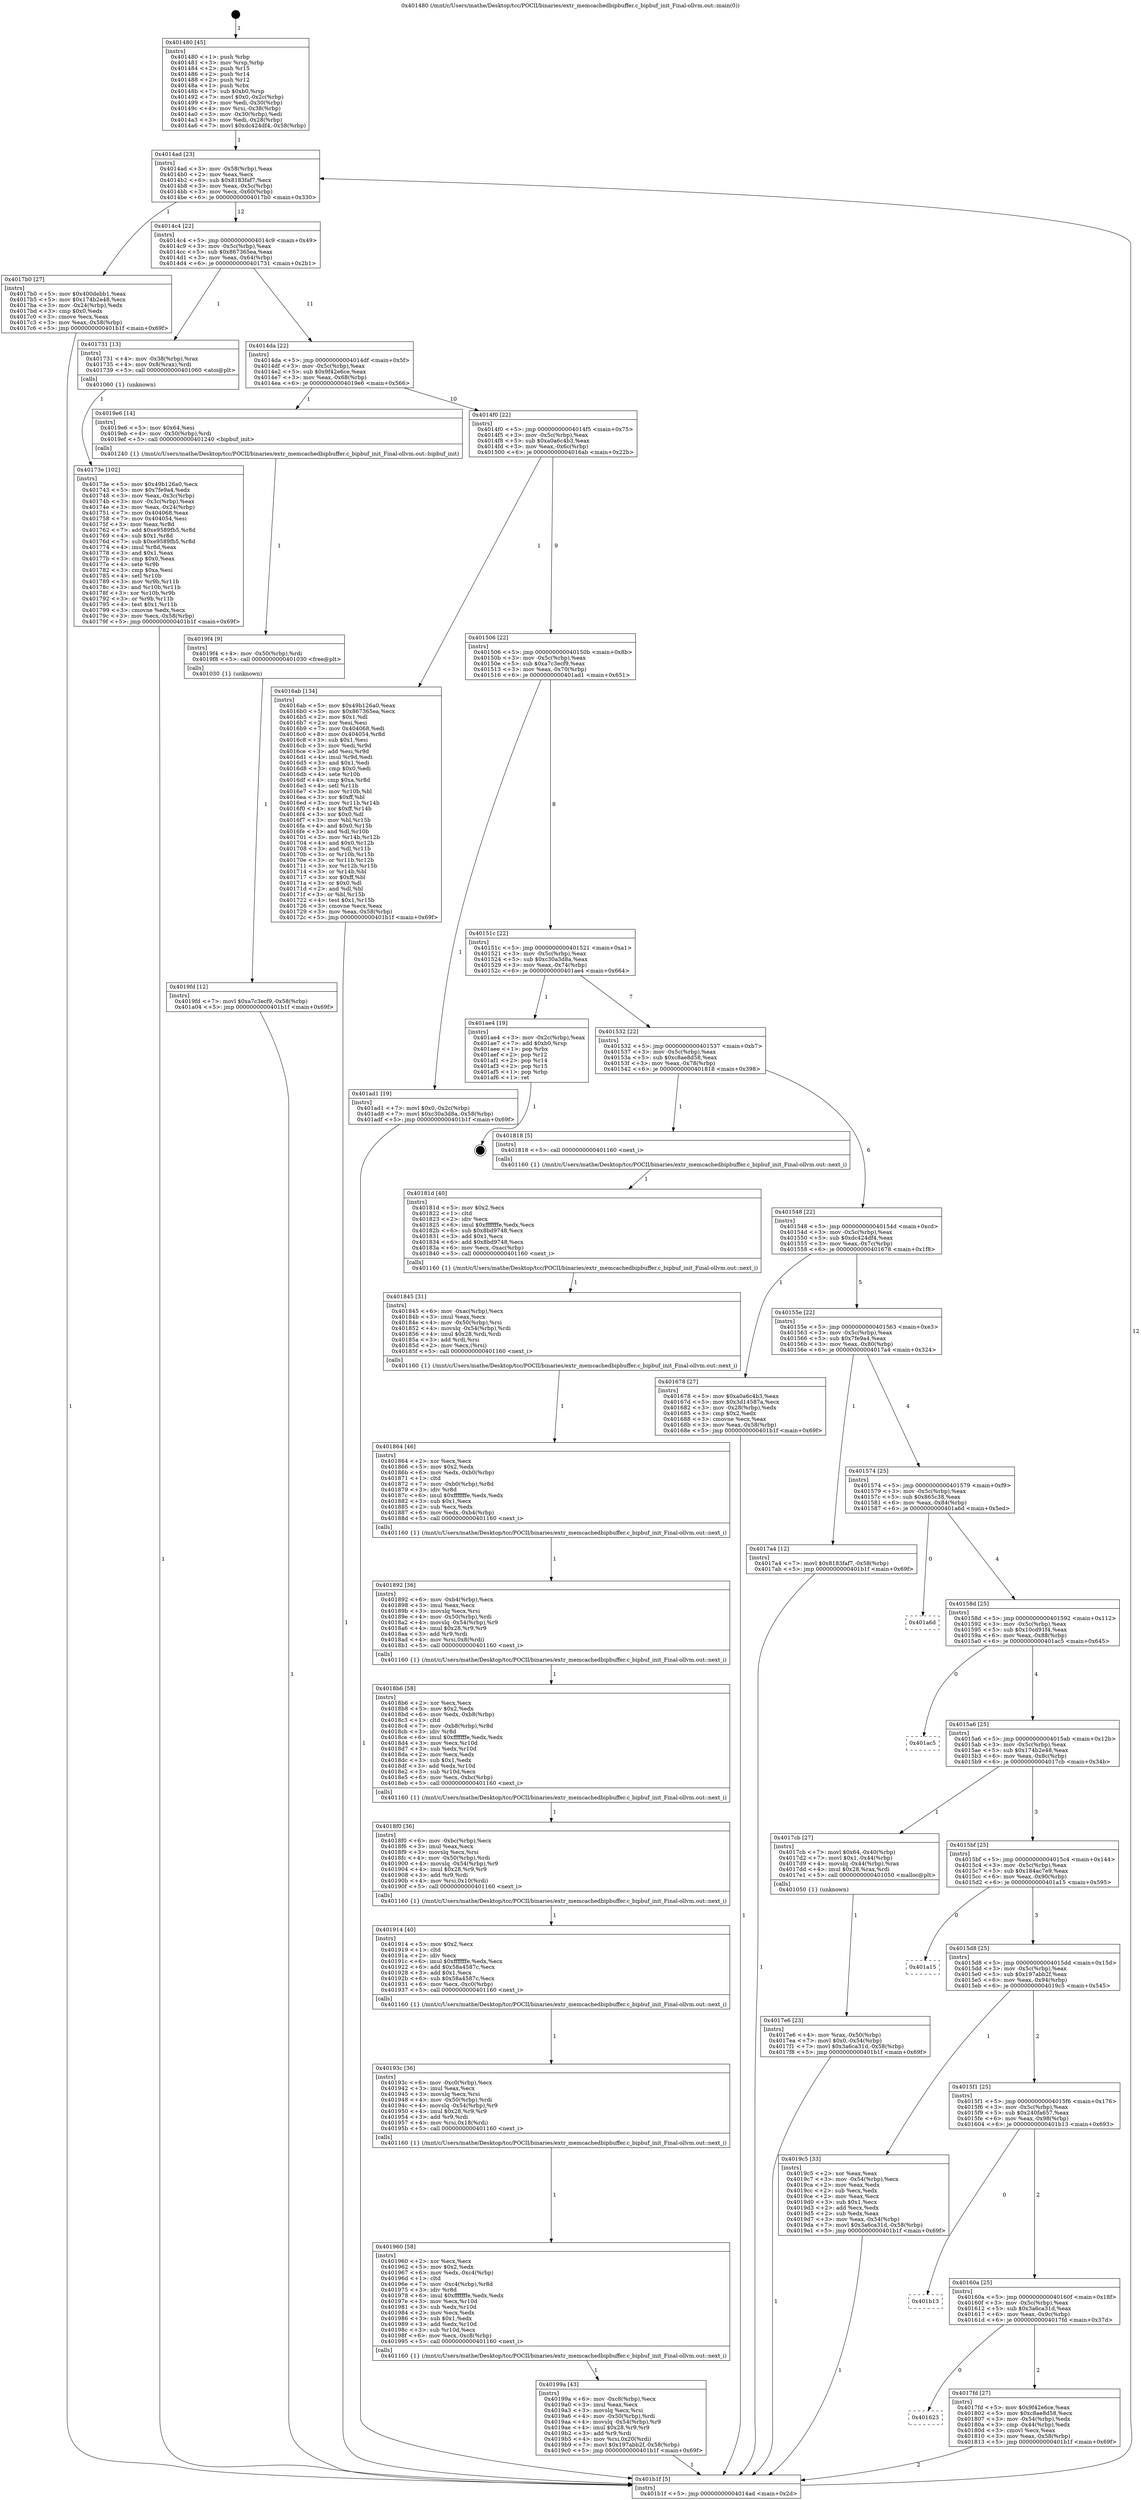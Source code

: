 digraph "0x401480" {
  label = "0x401480 (/mnt/c/Users/mathe/Desktop/tcc/POCII/binaries/extr_memcachedbipbuffer.c_bipbuf_init_Final-ollvm.out::main(0))"
  labelloc = "t"
  node[shape=record]

  Entry [label="",width=0.3,height=0.3,shape=circle,fillcolor=black,style=filled]
  "0x4014ad" [label="{
     0x4014ad [23]\l
     | [instrs]\l
     &nbsp;&nbsp;0x4014ad \<+3\>: mov -0x58(%rbp),%eax\l
     &nbsp;&nbsp;0x4014b0 \<+2\>: mov %eax,%ecx\l
     &nbsp;&nbsp;0x4014b2 \<+6\>: sub $0x8183faf7,%ecx\l
     &nbsp;&nbsp;0x4014b8 \<+3\>: mov %eax,-0x5c(%rbp)\l
     &nbsp;&nbsp;0x4014bb \<+3\>: mov %ecx,-0x60(%rbp)\l
     &nbsp;&nbsp;0x4014be \<+6\>: je 00000000004017b0 \<main+0x330\>\l
  }"]
  "0x4017b0" [label="{
     0x4017b0 [27]\l
     | [instrs]\l
     &nbsp;&nbsp;0x4017b0 \<+5\>: mov $0x400debb1,%eax\l
     &nbsp;&nbsp;0x4017b5 \<+5\>: mov $0x174b2e48,%ecx\l
     &nbsp;&nbsp;0x4017ba \<+3\>: mov -0x24(%rbp),%edx\l
     &nbsp;&nbsp;0x4017bd \<+3\>: cmp $0x0,%edx\l
     &nbsp;&nbsp;0x4017c0 \<+3\>: cmove %ecx,%eax\l
     &nbsp;&nbsp;0x4017c3 \<+3\>: mov %eax,-0x58(%rbp)\l
     &nbsp;&nbsp;0x4017c6 \<+5\>: jmp 0000000000401b1f \<main+0x69f\>\l
  }"]
  "0x4014c4" [label="{
     0x4014c4 [22]\l
     | [instrs]\l
     &nbsp;&nbsp;0x4014c4 \<+5\>: jmp 00000000004014c9 \<main+0x49\>\l
     &nbsp;&nbsp;0x4014c9 \<+3\>: mov -0x5c(%rbp),%eax\l
     &nbsp;&nbsp;0x4014cc \<+5\>: sub $0x867365ea,%eax\l
     &nbsp;&nbsp;0x4014d1 \<+3\>: mov %eax,-0x64(%rbp)\l
     &nbsp;&nbsp;0x4014d4 \<+6\>: je 0000000000401731 \<main+0x2b1\>\l
  }"]
  Exit [label="",width=0.3,height=0.3,shape=circle,fillcolor=black,style=filled,peripheries=2]
  "0x401731" [label="{
     0x401731 [13]\l
     | [instrs]\l
     &nbsp;&nbsp;0x401731 \<+4\>: mov -0x38(%rbp),%rax\l
     &nbsp;&nbsp;0x401735 \<+4\>: mov 0x8(%rax),%rdi\l
     &nbsp;&nbsp;0x401739 \<+5\>: call 0000000000401060 \<atoi@plt\>\l
     | [calls]\l
     &nbsp;&nbsp;0x401060 \{1\} (unknown)\l
  }"]
  "0x4014da" [label="{
     0x4014da [22]\l
     | [instrs]\l
     &nbsp;&nbsp;0x4014da \<+5\>: jmp 00000000004014df \<main+0x5f\>\l
     &nbsp;&nbsp;0x4014df \<+3\>: mov -0x5c(%rbp),%eax\l
     &nbsp;&nbsp;0x4014e2 \<+5\>: sub $0x9f42e6ce,%eax\l
     &nbsp;&nbsp;0x4014e7 \<+3\>: mov %eax,-0x68(%rbp)\l
     &nbsp;&nbsp;0x4014ea \<+6\>: je 00000000004019e6 \<main+0x566\>\l
  }"]
  "0x4019fd" [label="{
     0x4019fd [12]\l
     | [instrs]\l
     &nbsp;&nbsp;0x4019fd \<+7\>: movl $0xa7c3ecf9,-0x58(%rbp)\l
     &nbsp;&nbsp;0x401a04 \<+5\>: jmp 0000000000401b1f \<main+0x69f\>\l
  }"]
  "0x4019e6" [label="{
     0x4019e6 [14]\l
     | [instrs]\l
     &nbsp;&nbsp;0x4019e6 \<+5\>: mov $0x64,%esi\l
     &nbsp;&nbsp;0x4019eb \<+4\>: mov -0x50(%rbp),%rdi\l
     &nbsp;&nbsp;0x4019ef \<+5\>: call 0000000000401240 \<bipbuf_init\>\l
     | [calls]\l
     &nbsp;&nbsp;0x401240 \{1\} (/mnt/c/Users/mathe/Desktop/tcc/POCII/binaries/extr_memcachedbipbuffer.c_bipbuf_init_Final-ollvm.out::bipbuf_init)\l
  }"]
  "0x4014f0" [label="{
     0x4014f0 [22]\l
     | [instrs]\l
     &nbsp;&nbsp;0x4014f0 \<+5\>: jmp 00000000004014f5 \<main+0x75\>\l
     &nbsp;&nbsp;0x4014f5 \<+3\>: mov -0x5c(%rbp),%eax\l
     &nbsp;&nbsp;0x4014f8 \<+5\>: sub $0xa0a6c4b3,%eax\l
     &nbsp;&nbsp;0x4014fd \<+3\>: mov %eax,-0x6c(%rbp)\l
     &nbsp;&nbsp;0x401500 \<+6\>: je 00000000004016ab \<main+0x22b\>\l
  }"]
  "0x4019f4" [label="{
     0x4019f4 [9]\l
     | [instrs]\l
     &nbsp;&nbsp;0x4019f4 \<+4\>: mov -0x50(%rbp),%rdi\l
     &nbsp;&nbsp;0x4019f8 \<+5\>: call 0000000000401030 \<free@plt\>\l
     | [calls]\l
     &nbsp;&nbsp;0x401030 \{1\} (unknown)\l
  }"]
  "0x4016ab" [label="{
     0x4016ab [134]\l
     | [instrs]\l
     &nbsp;&nbsp;0x4016ab \<+5\>: mov $0x49b126a0,%eax\l
     &nbsp;&nbsp;0x4016b0 \<+5\>: mov $0x867365ea,%ecx\l
     &nbsp;&nbsp;0x4016b5 \<+2\>: mov $0x1,%dl\l
     &nbsp;&nbsp;0x4016b7 \<+2\>: xor %esi,%esi\l
     &nbsp;&nbsp;0x4016b9 \<+7\>: mov 0x404068,%edi\l
     &nbsp;&nbsp;0x4016c0 \<+8\>: mov 0x404054,%r8d\l
     &nbsp;&nbsp;0x4016c8 \<+3\>: sub $0x1,%esi\l
     &nbsp;&nbsp;0x4016cb \<+3\>: mov %edi,%r9d\l
     &nbsp;&nbsp;0x4016ce \<+3\>: add %esi,%r9d\l
     &nbsp;&nbsp;0x4016d1 \<+4\>: imul %r9d,%edi\l
     &nbsp;&nbsp;0x4016d5 \<+3\>: and $0x1,%edi\l
     &nbsp;&nbsp;0x4016d8 \<+3\>: cmp $0x0,%edi\l
     &nbsp;&nbsp;0x4016db \<+4\>: sete %r10b\l
     &nbsp;&nbsp;0x4016df \<+4\>: cmp $0xa,%r8d\l
     &nbsp;&nbsp;0x4016e3 \<+4\>: setl %r11b\l
     &nbsp;&nbsp;0x4016e7 \<+3\>: mov %r10b,%bl\l
     &nbsp;&nbsp;0x4016ea \<+3\>: xor $0xff,%bl\l
     &nbsp;&nbsp;0x4016ed \<+3\>: mov %r11b,%r14b\l
     &nbsp;&nbsp;0x4016f0 \<+4\>: xor $0xff,%r14b\l
     &nbsp;&nbsp;0x4016f4 \<+3\>: xor $0x0,%dl\l
     &nbsp;&nbsp;0x4016f7 \<+3\>: mov %bl,%r15b\l
     &nbsp;&nbsp;0x4016fa \<+4\>: and $0x0,%r15b\l
     &nbsp;&nbsp;0x4016fe \<+3\>: and %dl,%r10b\l
     &nbsp;&nbsp;0x401701 \<+3\>: mov %r14b,%r12b\l
     &nbsp;&nbsp;0x401704 \<+4\>: and $0x0,%r12b\l
     &nbsp;&nbsp;0x401708 \<+3\>: and %dl,%r11b\l
     &nbsp;&nbsp;0x40170b \<+3\>: or %r10b,%r15b\l
     &nbsp;&nbsp;0x40170e \<+3\>: or %r11b,%r12b\l
     &nbsp;&nbsp;0x401711 \<+3\>: xor %r12b,%r15b\l
     &nbsp;&nbsp;0x401714 \<+3\>: or %r14b,%bl\l
     &nbsp;&nbsp;0x401717 \<+3\>: xor $0xff,%bl\l
     &nbsp;&nbsp;0x40171a \<+3\>: or $0x0,%dl\l
     &nbsp;&nbsp;0x40171d \<+2\>: and %dl,%bl\l
     &nbsp;&nbsp;0x40171f \<+3\>: or %bl,%r15b\l
     &nbsp;&nbsp;0x401722 \<+4\>: test $0x1,%r15b\l
     &nbsp;&nbsp;0x401726 \<+3\>: cmovne %ecx,%eax\l
     &nbsp;&nbsp;0x401729 \<+3\>: mov %eax,-0x58(%rbp)\l
     &nbsp;&nbsp;0x40172c \<+5\>: jmp 0000000000401b1f \<main+0x69f\>\l
  }"]
  "0x401506" [label="{
     0x401506 [22]\l
     | [instrs]\l
     &nbsp;&nbsp;0x401506 \<+5\>: jmp 000000000040150b \<main+0x8b\>\l
     &nbsp;&nbsp;0x40150b \<+3\>: mov -0x5c(%rbp),%eax\l
     &nbsp;&nbsp;0x40150e \<+5\>: sub $0xa7c3ecf9,%eax\l
     &nbsp;&nbsp;0x401513 \<+3\>: mov %eax,-0x70(%rbp)\l
     &nbsp;&nbsp;0x401516 \<+6\>: je 0000000000401ad1 \<main+0x651\>\l
  }"]
  "0x40199a" [label="{
     0x40199a [43]\l
     | [instrs]\l
     &nbsp;&nbsp;0x40199a \<+6\>: mov -0xc8(%rbp),%ecx\l
     &nbsp;&nbsp;0x4019a0 \<+3\>: imul %eax,%ecx\l
     &nbsp;&nbsp;0x4019a3 \<+3\>: movslq %ecx,%rsi\l
     &nbsp;&nbsp;0x4019a6 \<+4\>: mov -0x50(%rbp),%rdi\l
     &nbsp;&nbsp;0x4019aa \<+4\>: movslq -0x54(%rbp),%r9\l
     &nbsp;&nbsp;0x4019ae \<+4\>: imul $0x28,%r9,%r9\l
     &nbsp;&nbsp;0x4019b2 \<+3\>: add %r9,%rdi\l
     &nbsp;&nbsp;0x4019b5 \<+4\>: mov %rsi,0x20(%rdi)\l
     &nbsp;&nbsp;0x4019b9 \<+7\>: movl $0x197abb2f,-0x58(%rbp)\l
     &nbsp;&nbsp;0x4019c0 \<+5\>: jmp 0000000000401b1f \<main+0x69f\>\l
  }"]
  "0x401ad1" [label="{
     0x401ad1 [19]\l
     | [instrs]\l
     &nbsp;&nbsp;0x401ad1 \<+7\>: movl $0x0,-0x2c(%rbp)\l
     &nbsp;&nbsp;0x401ad8 \<+7\>: movl $0xc30a3d8a,-0x58(%rbp)\l
     &nbsp;&nbsp;0x401adf \<+5\>: jmp 0000000000401b1f \<main+0x69f\>\l
  }"]
  "0x40151c" [label="{
     0x40151c [22]\l
     | [instrs]\l
     &nbsp;&nbsp;0x40151c \<+5\>: jmp 0000000000401521 \<main+0xa1\>\l
     &nbsp;&nbsp;0x401521 \<+3\>: mov -0x5c(%rbp),%eax\l
     &nbsp;&nbsp;0x401524 \<+5\>: sub $0xc30a3d8a,%eax\l
     &nbsp;&nbsp;0x401529 \<+3\>: mov %eax,-0x74(%rbp)\l
     &nbsp;&nbsp;0x40152c \<+6\>: je 0000000000401ae4 \<main+0x664\>\l
  }"]
  "0x401960" [label="{
     0x401960 [58]\l
     | [instrs]\l
     &nbsp;&nbsp;0x401960 \<+2\>: xor %ecx,%ecx\l
     &nbsp;&nbsp;0x401962 \<+5\>: mov $0x2,%edx\l
     &nbsp;&nbsp;0x401967 \<+6\>: mov %edx,-0xc4(%rbp)\l
     &nbsp;&nbsp;0x40196d \<+1\>: cltd\l
     &nbsp;&nbsp;0x40196e \<+7\>: mov -0xc4(%rbp),%r8d\l
     &nbsp;&nbsp;0x401975 \<+3\>: idiv %r8d\l
     &nbsp;&nbsp;0x401978 \<+6\>: imul $0xfffffffe,%edx,%edx\l
     &nbsp;&nbsp;0x40197e \<+3\>: mov %ecx,%r10d\l
     &nbsp;&nbsp;0x401981 \<+3\>: sub %edx,%r10d\l
     &nbsp;&nbsp;0x401984 \<+2\>: mov %ecx,%edx\l
     &nbsp;&nbsp;0x401986 \<+3\>: sub $0x1,%edx\l
     &nbsp;&nbsp;0x401989 \<+3\>: add %edx,%r10d\l
     &nbsp;&nbsp;0x40198c \<+3\>: sub %r10d,%ecx\l
     &nbsp;&nbsp;0x40198f \<+6\>: mov %ecx,-0xc8(%rbp)\l
     &nbsp;&nbsp;0x401995 \<+5\>: call 0000000000401160 \<next_i\>\l
     | [calls]\l
     &nbsp;&nbsp;0x401160 \{1\} (/mnt/c/Users/mathe/Desktop/tcc/POCII/binaries/extr_memcachedbipbuffer.c_bipbuf_init_Final-ollvm.out::next_i)\l
  }"]
  "0x401ae4" [label="{
     0x401ae4 [19]\l
     | [instrs]\l
     &nbsp;&nbsp;0x401ae4 \<+3\>: mov -0x2c(%rbp),%eax\l
     &nbsp;&nbsp;0x401ae7 \<+7\>: add $0xb0,%rsp\l
     &nbsp;&nbsp;0x401aee \<+1\>: pop %rbx\l
     &nbsp;&nbsp;0x401aef \<+2\>: pop %r12\l
     &nbsp;&nbsp;0x401af1 \<+2\>: pop %r14\l
     &nbsp;&nbsp;0x401af3 \<+2\>: pop %r15\l
     &nbsp;&nbsp;0x401af5 \<+1\>: pop %rbp\l
     &nbsp;&nbsp;0x401af6 \<+1\>: ret\l
  }"]
  "0x401532" [label="{
     0x401532 [22]\l
     | [instrs]\l
     &nbsp;&nbsp;0x401532 \<+5\>: jmp 0000000000401537 \<main+0xb7\>\l
     &nbsp;&nbsp;0x401537 \<+3\>: mov -0x5c(%rbp),%eax\l
     &nbsp;&nbsp;0x40153a \<+5\>: sub $0xc8ae8d58,%eax\l
     &nbsp;&nbsp;0x40153f \<+3\>: mov %eax,-0x78(%rbp)\l
     &nbsp;&nbsp;0x401542 \<+6\>: je 0000000000401818 \<main+0x398\>\l
  }"]
  "0x40193c" [label="{
     0x40193c [36]\l
     | [instrs]\l
     &nbsp;&nbsp;0x40193c \<+6\>: mov -0xc0(%rbp),%ecx\l
     &nbsp;&nbsp;0x401942 \<+3\>: imul %eax,%ecx\l
     &nbsp;&nbsp;0x401945 \<+3\>: movslq %ecx,%rsi\l
     &nbsp;&nbsp;0x401948 \<+4\>: mov -0x50(%rbp),%rdi\l
     &nbsp;&nbsp;0x40194c \<+4\>: movslq -0x54(%rbp),%r9\l
     &nbsp;&nbsp;0x401950 \<+4\>: imul $0x28,%r9,%r9\l
     &nbsp;&nbsp;0x401954 \<+3\>: add %r9,%rdi\l
     &nbsp;&nbsp;0x401957 \<+4\>: mov %rsi,0x18(%rdi)\l
     &nbsp;&nbsp;0x40195b \<+5\>: call 0000000000401160 \<next_i\>\l
     | [calls]\l
     &nbsp;&nbsp;0x401160 \{1\} (/mnt/c/Users/mathe/Desktop/tcc/POCII/binaries/extr_memcachedbipbuffer.c_bipbuf_init_Final-ollvm.out::next_i)\l
  }"]
  "0x401818" [label="{
     0x401818 [5]\l
     | [instrs]\l
     &nbsp;&nbsp;0x401818 \<+5\>: call 0000000000401160 \<next_i\>\l
     | [calls]\l
     &nbsp;&nbsp;0x401160 \{1\} (/mnt/c/Users/mathe/Desktop/tcc/POCII/binaries/extr_memcachedbipbuffer.c_bipbuf_init_Final-ollvm.out::next_i)\l
  }"]
  "0x401548" [label="{
     0x401548 [22]\l
     | [instrs]\l
     &nbsp;&nbsp;0x401548 \<+5\>: jmp 000000000040154d \<main+0xcd\>\l
     &nbsp;&nbsp;0x40154d \<+3\>: mov -0x5c(%rbp),%eax\l
     &nbsp;&nbsp;0x401550 \<+5\>: sub $0xdc424df4,%eax\l
     &nbsp;&nbsp;0x401555 \<+3\>: mov %eax,-0x7c(%rbp)\l
     &nbsp;&nbsp;0x401558 \<+6\>: je 0000000000401678 \<main+0x1f8\>\l
  }"]
  "0x401914" [label="{
     0x401914 [40]\l
     | [instrs]\l
     &nbsp;&nbsp;0x401914 \<+5\>: mov $0x2,%ecx\l
     &nbsp;&nbsp;0x401919 \<+1\>: cltd\l
     &nbsp;&nbsp;0x40191a \<+2\>: idiv %ecx\l
     &nbsp;&nbsp;0x40191c \<+6\>: imul $0xfffffffe,%edx,%ecx\l
     &nbsp;&nbsp;0x401922 \<+6\>: add $0x58a4587c,%ecx\l
     &nbsp;&nbsp;0x401928 \<+3\>: add $0x1,%ecx\l
     &nbsp;&nbsp;0x40192b \<+6\>: sub $0x58a4587c,%ecx\l
     &nbsp;&nbsp;0x401931 \<+6\>: mov %ecx,-0xc0(%rbp)\l
     &nbsp;&nbsp;0x401937 \<+5\>: call 0000000000401160 \<next_i\>\l
     | [calls]\l
     &nbsp;&nbsp;0x401160 \{1\} (/mnt/c/Users/mathe/Desktop/tcc/POCII/binaries/extr_memcachedbipbuffer.c_bipbuf_init_Final-ollvm.out::next_i)\l
  }"]
  "0x401678" [label="{
     0x401678 [27]\l
     | [instrs]\l
     &nbsp;&nbsp;0x401678 \<+5\>: mov $0xa0a6c4b3,%eax\l
     &nbsp;&nbsp;0x40167d \<+5\>: mov $0x3d14587a,%ecx\l
     &nbsp;&nbsp;0x401682 \<+3\>: mov -0x28(%rbp),%edx\l
     &nbsp;&nbsp;0x401685 \<+3\>: cmp $0x2,%edx\l
     &nbsp;&nbsp;0x401688 \<+3\>: cmovne %ecx,%eax\l
     &nbsp;&nbsp;0x40168b \<+3\>: mov %eax,-0x58(%rbp)\l
     &nbsp;&nbsp;0x40168e \<+5\>: jmp 0000000000401b1f \<main+0x69f\>\l
  }"]
  "0x40155e" [label="{
     0x40155e [22]\l
     | [instrs]\l
     &nbsp;&nbsp;0x40155e \<+5\>: jmp 0000000000401563 \<main+0xe3\>\l
     &nbsp;&nbsp;0x401563 \<+3\>: mov -0x5c(%rbp),%eax\l
     &nbsp;&nbsp;0x401566 \<+5\>: sub $0x7fe9a4,%eax\l
     &nbsp;&nbsp;0x40156b \<+3\>: mov %eax,-0x80(%rbp)\l
     &nbsp;&nbsp;0x40156e \<+6\>: je 00000000004017a4 \<main+0x324\>\l
  }"]
  "0x401b1f" [label="{
     0x401b1f [5]\l
     | [instrs]\l
     &nbsp;&nbsp;0x401b1f \<+5\>: jmp 00000000004014ad \<main+0x2d\>\l
  }"]
  "0x401480" [label="{
     0x401480 [45]\l
     | [instrs]\l
     &nbsp;&nbsp;0x401480 \<+1\>: push %rbp\l
     &nbsp;&nbsp;0x401481 \<+3\>: mov %rsp,%rbp\l
     &nbsp;&nbsp;0x401484 \<+2\>: push %r15\l
     &nbsp;&nbsp;0x401486 \<+2\>: push %r14\l
     &nbsp;&nbsp;0x401488 \<+2\>: push %r12\l
     &nbsp;&nbsp;0x40148a \<+1\>: push %rbx\l
     &nbsp;&nbsp;0x40148b \<+7\>: sub $0xb0,%rsp\l
     &nbsp;&nbsp;0x401492 \<+7\>: movl $0x0,-0x2c(%rbp)\l
     &nbsp;&nbsp;0x401499 \<+3\>: mov %edi,-0x30(%rbp)\l
     &nbsp;&nbsp;0x40149c \<+4\>: mov %rsi,-0x38(%rbp)\l
     &nbsp;&nbsp;0x4014a0 \<+3\>: mov -0x30(%rbp),%edi\l
     &nbsp;&nbsp;0x4014a3 \<+3\>: mov %edi,-0x28(%rbp)\l
     &nbsp;&nbsp;0x4014a6 \<+7\>: movl $0xdc424df4,-0x58(%rbp)\l
  }"]
  "0x40173e" [label="{
     0x40173e [102]\l
     | [instrs]\l
     &nbsp;&nbsp;0x40173e \<+5\>: mov $0x49b126a0,%ecx\l
     &nbsp;&nbsp;0x401743 \<+5\>: mov $0x7fe9a4,%edx\l
     &nbsp;&nbsp;0x401748 \<+3\>: mov %eax,-0x3c(%rbp)\l
     &nbsp;&nbsp;0x40174b \<+3\>: mov -0x3c(%rbp),%eax\l
     &nbsp;&nbsp;0x40174e \<+3\>: mov %eax,-0x24(%rbp)\l
     &nbsp;&nbsp;0x401751 \<+7\>: mov 0x404068,%eax\l
     &nbsp;&nbsp;0x401758 \<+7\>: mov 0x404054,%esi\l
     &nbsp;&nbsp;0x40175f \<+3\>: mov %eax,%r8d\l
     &nbsp;&nbsp;0x401762 \<+7\>: add $0xe9589fb5,%r8d\l
     &nbsp;&nbsp;0x401769 \<+4\>: sub $0x1,%r8d\l
     &nbsp;&nbsp;0x40176d \<+7\>: sub $0xe9589fb5,%r8d\l
     &nbsp;&nbsp;0x401774 \<+4\>: imul %r8d,%eax\l
     &nbsp;&nbsp;0x401778 \<+3\>: and $0x1,%eax\l
     &nbsp;&nbsp;0x40177b \<+3\>: cmp $0x0,%eax\l
     &nbsp;&nbsp;0x40177e \<+4\>: sete %r9b\l
     &nbsp;&nbsp;0x401782 \<+3\>: cmp $0xa,%esi\l
     &nbsp;&nbsp;0x401785 \<+4\>: setl %r10b\l
     &nbsp;&nbsp;0x401789 \<+3\>: mov %r9b,%r11b\l
     &nbsp;&nbsp;0x40178c \<+3\>: and %r10b,%r11b\l
     &nbsp;&nbsp;0x40178f \<+3\>: xor %r10b,%r9b\l
     &nbsp;&nbsp;0x401792 \<+3\>: or %r9b,%r11b\l
     &nbsp;&nbsp;0x401795 \<+4\>: test $0x1,%r11b\l
     &nbsp;&nbsp;0x401799 \<+3\>: cmovne %edx,%ecx\l
     &nbsp;&nbsp;0x40179c \<+3\>: mov %ecx,-0x58(%rbp)\l
     &nbsp;&nbsp;0x40179f \<+5\>: jmp 0000000000401b1f \<main+0x69f\>\l
  }"]
  "0x4018f0" [label="{
     0x4018f0 [36]\l
     | [instrs]\l
     &nbsp;&nbsp;0x4018f0 \<+6\>: mov -0xbc(%rbp),%ecx\l
     &nbsp;&nbsp;0x4018f6 \<+3\>: imul %eax,%ecx\l
     &nbsp;&nbsp;0x4018f9 \<+3\>: movslq %ecx,%rsi\l
     &nbsp;&nbsp;0x4018fc \<+4\>: mov -0x50(%rbp),%rdi\l
     &nbsp;&nbsp;0x401900 \<+4\>: movslq -0x54(%rbp),%r9\l
     &nbsp;&nbsp;0x401904 \<+4\>: imul $0x28,%r9,%r9\l
     &nbsp;&nbsp;0x401908 \<+3\>: add %r9,%rdi\l
     &nbsp;&nbsp;0x40190b \<+4\>: mov %rsi,0x10(%rdi)\l
     &nbsp;&nbsp;0x40190f \<+5\>: call 0000000000401160 \<next_i\>\l
     | [calls]\l
     &nbsp;&nbsp;0x401160 \{1\} (/mnt/c/Users/mathe/Desktop/tcc/POCII/binaries/extr_memcachedbipbuffer.c_bipbuf_init_Final-ollvm.out::next_i)\l
  }"]
  "0x4017a4" [label="{
     0x4017a4 [12]\l
     | [instrs]\l
     &nbsp;&nbsp;0x4017a4 \<+7\>: movl $0x8183faf7,-0x58(%rbp)\l
     &nbsp;&nbsp;0x4017ab \<+5\>: jmp 0000000000401b1f \<main+0x69f\>\l
  }"]
  "0x401574" [label="{
     0x401574 [25]\l
     | [instrs]\l
     &nbsp;&nbsp;0x401574 \<+5\>: jmp 0000000000401579 \<main+0xf9\>\l
     &nbsp;&nbsp;0x401579 \<+3\>: mov -0x5c(%rbp),%eax\l
     &nbsp;&nbsp;0x40157c \<+5\>: sub $0x865c38,%eax\l
     &nbsp;&nbsp;0x401581 \<+6\>: mov %eax,-0x84(%rbp)\l
     &nbsp;&nbsp;0x401587 \<+6\>: je 0000000000401a6d \<main+0x5ed\>\l
  }"]
  "0x4018b6" [label="{
     0x4018b6 [58]\l
     | [instrs]\l
     &nbsp;&nbsp;0x4018b6 \<+2\>: xor %ecx,%ecx\l
     &nbsp;&nbsp;0x4018b8 \<+5\>: mov $0x2,%edx\l
     &nbsp;&nbsp;0x4018bd \<+6\>: mov %edx,-0xb8(%rbp)\l
     &nbsp;&nbsp;0x4018c3 \<+1\>: cltd\l
     &nbsp;&nbsp;0x4018c4 \<+7\>: mov -0xb8(%rbp),%r8d\l
     &nbsp;&nbsp;0x4018cb \<+3\>: idiv %r8d\l
     &nbsp;&nbsp;0x4018ce \<+6\>: imul $0xfffffffe,%edx,%edx\l
     &nbsp;&nbsp;0x4018d4 \<+3\>: mov %ecx,%r10d\l
     &nbsp;&nbsp;0x4018d7 \<+3\>: sub %edx,%r10d\l
     &nbsp;&nbsp;0x4018da \<+2\>: mov %ecx,%edx\l
     &nbsp;&nbsp;0x4018dc \<+3\>: sub $0x1,%edx\l
     &nbsp;&nbsp;0x4018df \<+3\>: add %edx,%r10d\l
     &nbsp;&nbsp;0x4018e2 \<+3\>: sub %r10d,%ecx\l
     &nbsp;&nbsp;0x4018e5 \<+6\>: mov %ecx,-0xbc(%rbp)\l
     &nbsp;&nbsp;0x4018eb \<+5\>: call 0000000000401160 \<next_i\>\l
     | [calls]\l
     &nbsp;&nbsp;0x401160 \{1\} (/mnt/c/Users/mathe/Desktop/tcc/POCII/binaries/extr_memcachedbipbuffer.c_bipbuf_init_Final-ollvm.out::next_i)\l
  }"]
  "0x401a6d" [label="{
     0x401a6d\l
  }", style=dashed]
  "0x40158d" [label="{
     0x40158d [25]\l
     | [instrs]\l
     &nbsp;&nbsp;0x40158d \<+5\>: jmp 0000000000401592 \<main+0x112\>\l
     &nbsp;&nbsp;0x401592 \<+3\>: mov -0x5c(%rbp),%eax\l
     &nbsp;&nbsp;0x401595 \<+5\>: sub $0x10cd91f4,%eax\l
     &nbsp;&nbsp;0x40159a \<+6\>: mov %eax,-0x88(%rbp)\l
     &nbsp;&nbsp;0x4015a0 \<+6\>: je 0000000000401ac5 \<main+0x645\>\l
  }"]
  "0x401892" [label="{
     0x401892 [36]\l
     | [instrs]\l
     &nbsp;&nbsp;0x401892 \<+6\>: mov -0xb4(%rbp),%ecx\l
     &nbsp;&nbsp;0x401898 \<+3\>: imul %eax,%ecx\l
     &nbsp;&nbsp;0x40189b \<+3\>: movslq %ecx,%rsi\l
     &nbsp;&nbsp;0x40189e \<+4\>: mov -0x50(%rbp),%rdi\l
     &nbsp;&nbsp;0x4018a2 \<+4\>: movslq -0x54(%rbp),%r9\l
     &nbsp;&nbsp;0x4018a6 \<+4\>: imul $0x28,%r9,%r9\l
     &nbsp;&nbsp;0x4018aa \<+3\>: add %r9,%rdi\l
     &nbsp;&nbsp;0x4018ad \<+4\>: mov %rsi,0x8(%rdi)\l
     &nbsp;&nbsp;0x4018b1 \<+5\>: call 0000000000401160 \<next_i\>\l
     | [calls]\l
     &nbsp;&nbsp;0x401160 \{1\} (/mnt/c/Users/mathe/Desktop/tcc/POCII/binaries/extr_memcachedbipbuffer.c_bipbuf_init_Final-ollvm.out::next_i)\l
  }"]
  "0x401ac5" [label="{
     0x401ac5\l
  }", style=dashed]
  "0x4015a6" [label="{
     0x4015a6 [25]\l
     | [instrs]\l
     &nbsp;&nbsp;0x4015a6 \<+5\>: jmp 00000000004015ab \<main+0x12b\>\l
     &nbsp;&nbsp;0x4015ab \<+3\>: mov -0x5c(%rbp),%eax\l
     &nbsp;&nbsp;0x4015ae \<+5\>: sub $0x174b2e48,%eax\l
     &nbsp;&nbsp;0x4015b3 \<+6\>: mov %eax,-0x8c(%rbp)\l
     &nbsp;&nbsp;0x4015b9 \<+6\>: je 00000000004017cb \<main+0x34b\>\l
  }"]
  "0x401864" [label="{
     0x401864 [46]\l
     | [instrs]\l
     &nbsp;&nbsp;0x401864 \<+2\>: xor %ecx,%ecx\l
     &nbsp;&nbsp;0x401866 \<+5\>: mov $0x2,%edx\l
     &nbsp;&nbsp;0x40186b \<+6\>: mov %edx,-0xb0(%rbp)\l
     &nbsp;&nbsp;0x401871 \<+1\>: cltd\l
     &nbsp;&nbsp;0x401872 \<+7\>: mov -0xb0(%rbp),%r8d\l
     &nbsp;&nbsp;0x401879 \<+3\>: idiv %r8d\l
     &nbsp;&nbsp;0x40187c \<+6\>: imul $0xfffffffe,%edx,%edx\l
     &nbsp;&nbsp;0x401882 \<+3\>: sub $0x1,%ecx\l
     &nbsp;&nbsp;0x401885 \<+2\>: sub %ecx,%edx\l
     &nbsp;&nbsp;0x401887 \<+6\>: mov %edx,-0xb4(%rbp)\l
     &nbsp;&nbsp;0x40188d \<+5\>: call 0000000000401160 \<next_i\>\l
     | [calls]\l
     &nbsp;&nbsp;0x401160 \{1\} (/mnt/c/Users/mathe/Desktop/tcc/POCII/binaries/extr_memcachedbipbuffer.c_bipbuf_init_Final-ollvm.out::next_i)\l
  }"]
  "0x4017cb" [label="{
     0x4017cb [27]\l
     | [instrs]\l
     &nbsp;&nbsp;0x4017cb \<+7\>: movl $0x64,-0x40(%rbp)\l
     &nbsp;&nbsp;0x4017d2 \<+7\>: movl $0x1,-0x44(%rbp)\l
     &nbsp;&nbsp;0x4017d9 \<+4\>: movslq -0x44(%rbp),%rax\l
     &nbsp;&nbsp;0x4017dd \<+4\>: imul $0x28,%rax,%rdi\l
     &nbsp;&nbsp;0x4017e1 \<+5\>: call 0000000000401050 \<malloc@plt\>\l
     | [calls]\l
     &nbsp;&nbsp;0x401050 \{1\} (unknown)\l
  }"]
  "0x4015bf" [label="{
     0x4015bf [25]\l
     | [instrs]\l
     &nbsp;&nbsp;0x4015bf \<+5\>: jmp 00000000004015c4 \<main+0x144\>\l
     &nbsp;&nbsp;0x4015c4 \<+3\>: mov -0x5c(%rbp),%eax\l
     &nbsp;&nbsp;0x4015c7 \<+5\>: sub $0x184ac7e9,%eax\l
     &nbsp;&nbsp;0x4015cc \<+6\>: mov %eax,-0x90(%rbp)\l
     &nbsp;&nbsp;0x4015d2 \<+6\>: je 0000000000401a15 \<main+0x595\>\l
  }"]
  "0x4017e6" [label="{
     0x4017e6 [23]\l
     | [instrs]\l
     &nbsp;&nbsp;0x4017e6 \<+4\>: mov %rax,-0x50(%rbp)\l
     &nbsp;&nbsp;0x4017ea \<+7\>: movl $0x0,-0x54(%rbp)\l
     &nbsp;&nbsp;0x4017f1 \<+7\>: movl $0x3a6ca31d,-0x58(%rbp)\l
     &nbsp;&nbsp;0x4017f8 \<+5\>: jmp 0000000000401b1f \<main+0x69f\>\l
  }"]
  "0x401845" [label="{
     0x401845 [31]\l
     | [instrs]\l
     &nbsp;&nbsp;0x401845 \<+6\>: mov -0xac(%rbp),%ecx\l
     &nbsp;&nbsp;0x40184b \<+3\>: imul %eax,%ecx\l
     &nbsp;&nbsp;0x40184e \<+4\>: mov -0x50(%rbp),%rsi\l
     &nbsp;&nbsp;0x401852 \<+4\>: movslq -0x54(%rbp),%rdi\l
     &nbsp;&nbsp;0x401856 \<+4\>: imul $0x28,%rdi,%rdi\l
     &nbsp;&nbsp;0x40185a \<+3\>: add %rdi,%rsi\l
     &nbsp;&nbsp;0x40185d \<+2\>: mov %ecx,(%rsi)\l
     &nbsp;&nbsp;0x40185f \<+5\>: call 0000000000401160 \<next_i\>\l
     | [calls]\l
     &nbsp;&nbsp;0x401160 \{1\} (/mnt/c/Users/mathe/Desktop/tcc/POCII/binaries/extr_memcachedbipbuffer.c_bipbuf_init_Final-ollvm.out::next_i)\l
  }"]
  "0x401a15" [label="{
     0x401a15\l
  }", style=dashed]
  "0x4015d8" [label="{
     0x4015d8 [25]\l
     | [instrs]\l
     &nbsp;&nbsp;0x4015d8 \<+5\>: jmp 00000000004015dd \<main+0x15d\>\l
     &nbsp;&nbsp;0x4015dd \<+3\>: mov -0x5c(%rbp),%eax\l
     &nbsp;&nbsp;0x4015e0 \<+5\>: sub $0x197abb2f,%eax\l
     &nbsp;&nbsp;0x4015e5 \<+6\>: mov %eax,-0x94(%rbp)\l
     &nbsp;&nbsp;0x4015eb \<+6\>: je 00000000004019c5 \<main+0x545\>\l
  }"]
  "0x40181d" [label="{
     0x40181d [40]\l
     | [instrs]\l
     &nbsp;&nbsp;0x40181d \<+5\>: mov $0x2,%ecx\l
     &nbsp;&nbsp;0x401822 \<+1\>: cltd\l
     &nbsp;&nbsp;0x401823 \<+2\>: idiv %ecx\l
     &nbsp;&nbsp;0x401825 \<+6\>: imul $0xfffffffe,%edx,%ecx\l
     &nbsp;&nbsp;0x40182b \<+6\>: sub $0x8bd9748,%ecx\l
     &nbsp;&nbsp;0x401831 \<+3\>: add $0x1,%ecx\l
     &nbsp;&nbsp;0x401834 \<+6\>: add $0x8bd9748,%ecx\l
     &nbsp;&nbsp;0x40183a \<+6\>: mov %ecx,-0xac(%rbp)\l
     &nbsp;&nbsp;0x401840 \<+5\>: call 0000000000401160 \<next_i\>\l
     | [calls]\l
     &nbsp;&nbsp;0x401160 \{1\} (/mnt/c/Users/mathe/Desktop/tcc/POCII/binaries/extr_memcachedbipbuffer.c_bipbuf_init_Final-ollvm.out::next_i)\l
  }"]
  "0x4019c5" [label="{
     0x4019c5 [33]\l
     | [instrs]\l
     &nbsp;&nbsp;0x4019c5 \<+2\>: xor %eax,%eax\l
     &nbsp;&nbsp;0x4019c7 \<+3\>: mov -0x54(%rbp),%ecx\l
     &nbsp;&nbsp;0x4019ca \<+2\>: mov %eax,%edx\l
     &nbsp;&nbsp;0x4019cc \<+2\>: sub %ecx,%edx\l
     &nbsp;&nbsp;0x4019ce \<+2\>: mov %eax,%ecx\l
     &nbsp;&nbsp;0x4019d0 \<+3\>: sub $0x1,%ecx\l
     &nbsp;&nbsp;0x4019d3 \<+2\>: add %ecx,%edx\l
     &nbsp;&nbsp;0x4019d5 \<+2\>: sub %edx,%eax\l
     &nbsp;&nbsp;0x4019d7 \<+3\>: mov %eax,-0x54(%rbp)\l
     &nbsp;&nbsp;0x4019da \<+7\>: movl $0x3a6ca31d,-0x58(%rbp)\l
     &nbsp;&nbsp;0x4019e1 \<+5\>: jmp 0000000000401b1f \<main+0x69f\>\l
  }"]
  "0x4015f1" [label="{
     0x4015f1 [25]\l
     | [instrs]\l
     &nbsp;&nbsp;0x4015f1 \<+5\>: jmp 00000000004015f6 \<main+0x176\>\l
     &nbsp;&nbsp;0x4015f6 \<+3\>: mov -0x5c(%rbp),%eax\l
     &nbsp;&nbsp;0x4015f9 \<+5\>: sub $0x240fa657,%eax\l
     &nbsp;&nbsp;0x4015fe \<+6\>: mov %eax,-0x98(%rbp)\l
     &nbsp;&nbsp;0x401604 \<+6\>: je 0000000000401b13 \<main+0x693\>\l
  }"]
  "0x401623" [label="{
     0x401623\l
  }", style=dashed]
  "0x401b13" [label="{
     0x401b13\l
  }", style=dashed]
  "0x40160a" [label="{
     0x40160a [25]\l
     | [instrs]\l
     &nbsp;&nbsp;0x40160a \<+5\>: jmp 000000000040160f \<main+0x18f\>\l
     &nbsp;&nbsp;0x40160f \<+3\>: mov -0x5c(%rbp),%eax\l
     &nbsp;&nbsp;0x401612 \<+5\>: sub $0x3a6ca31d,%eax\l
     &nbsp;&nbsp;0x401617 \<+6\>: mov %eax,-0x9c(%rbp)\l
     &nbsp;&nbsp;0x40161d \<+6\>: je 00000000004017fd \<main+0x37d\>\l
  }"]
  "0x4017fd" [label="{
     0x4017fd [27]\l
     | [instrs]\l
     &nbsp;&nbsp;0x4017fd \<+5\>: mov $0x9f42e6ce,%eax\l
     &nbsp;&nbsp;0x401802 \<+5\>: mov $0xc8ae8d58,%ecx\l
     &nbsp;&nbsp;0x401807 \<+3\>: mov -0x54(%rbp),%edx\l
     &nbsp;&nbsp;0x40180a \<+3\>: cmp -0x44(%rbp),%edx\l
     &nbsp;&nbsp;0x40180d \<+3\>: cmovl %ecx,%eax\l
     &nbsp;&nbsp;0x401810 \<+3\>: mov %eax,-0x58(%rbp)\l
     &nbsp;&nbsp;0x401813 \<+5\>: jmp 0000000000401b1f \<main+0x69f\>\l
  }"]
  Entry -> "0x401480" [label=" 1"]
  "0x4014ad" -> "0x4017b0" [label=" 1"]
  "0x4014ad" -> "0x4014c4" [label=" 12"]
  "0x401ae4" -> Exit [label=" 1"]
  "0x4014c4" -> "0x401731" [label=" 1"]
  "0x4014c4" -> "0x4014da" [label=" 11"]
  "0x401ad1" -> "0x401b1f" [label=" 1"]
  "0x4014da" -> "0x4019e6" [label=" 1"]
  "0x4014da" -> "0x4014f0" [label=" 10"]
  "0x4019fd" -> "0x401b1f" [label=" 1"]
  "0x4014f0" -> "0x4016ab" [label=" 1"]
  "0x4014f0" -> "0x401506" [label=" 9"]
  "0x4019f4" -> "0x4019fd" [label=" 1"]
  "0x401506" -> "0x401ad1" [label=" 1"]
  "0x401506" -> "0x40151c" [label=" 8"]
  "0x4019e6" -> "0x4019f4" [label=" 1"]
  "0x40151c" -> "0x401ae4" [label=" 1"]
  "0x40151c" -> "0x401532" [label=" 7"]
  "0x4019c5" -> "0x401b1f" [label=" 1"]
  "0x401532" -> "0x401818" [label=" 1"]
  "0x401532" -> "0x401548" [label=" 6"]
  "0x40199a" -> "0x401b1f" [label=" 1"]
  "0x401548" -> "0x401678" [label=" 1"]
  "0x401548" -> "0x40155e" [label=" 5"]
  "0x401678" -> "0x401b1f" [label=" 1"]
  "0x401480" -> "0x4014ad" [label=" 1"]
  "0x401b1f" -> "0x4014ad" [label=" 12"]
  "0x4016ab" -> "0x401b1f" [label=" 1"]
  "0x401731" -> "0x40173e" [label=" 1"]
  "0x40173e" -> "0x401b1f" [label=" 1"]
  "0x401960" -> "0x40199a" [label=" 1"]
  "0x40155e" -> "0x4017a4" [label=" 1"]
  "0x40155e" -> "0x401574" [label=" 4"]
  "0x4017a4" -> "0x401b1f" [label=" 1"]
  "0x4017b0" -> "0x401b1f" [label=" 1"]
  "0x40193c" -> "0x401960" [label=" 1"]
  "0x401574" -> "0x401a6d" [label=" 0"]
  "0x401574" -> "0x40158d" [label=" 4"]
  "0x401914" -> "0x40193c" [label=" 1"]
  "0x40158d" -> "0x401ac5" [label=" 0"]
  "0x40158d" -> "0x4015a6" [label=" 4"]
  "0x4018f0" -> "0x401914" [label=" 1"]
  "0x4015a6" -> "0x4017cb" [label=" 1"]
  "0x4015a6" -> "0x4015bf" [label=" 3"]
  "0x4017cb" -> "0x4017e6" [label=" 1"]
  "0x4017e6" -> "0x401b1f" [label=" 1"]
  "0x4018b6" -> "0x4018f0" [label=" 1"]
  "0x4015bf" -> "0x401a15" [label=" 0"]
  "0x4015bf" -> "0x4015d8" [label=" 3"]
  "0x401892" -> "0x4018b6" [label=" 1"]
  "0x4015d8" -> "0x4019c5" [label=" 1"]
  "0x4015d8" -> "0x4015f1" [label=" 2"]
  "0x401864" -> "0x401892" [label=" 1"]
  "0x4015f1" -> "0x401b13" [label=" 0"]
  "0x4015f1" -> "0x40160a" [label=" 2"]
  "0x401845" -> "0x401864" [label=" 1"]
  "0x40160a" -> "0x4017fd" [label=" 2"]
  "0x40160a" -> "0x401623" [label=" 0"]
  "0x4017fd" -> "0x401b1f" [label=" 2"]
  "0x401818" -> "0x40181d" [label=" 1"]
  "0x40181d" -> "0x401845" [label=" 1"]
}
